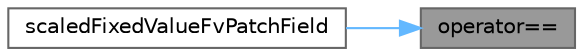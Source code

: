 digraph "operator=="
{
 // LATEX_PDF_SIZE
  bgcolor="transparent";
  edge [fontname=Helvetica,fontsize=10,labelfontname=Helvetica,labelfontsize=10];
  node [fontname=Helvetica,fontsize=10,shape=box,height=0.2,width=0.4];
  rankdir="RL";
  Node1 [id="Node000001",label="operator==",height=0.2,width=0.4,color="gray40", fillcolor="grey60", style="filled", fontcolor="black",tooltip=" "];
  Node1 -> Node2 [id="edge1_Node000001_Node000002",dir="back",color="steelblue1",style="solid",tooltip=" "];
  Node2 [id="Node000002",label="scaledFixedValueFvPatchField",height=0.2,width=0.4,color="grey40", fillcolor="white", style="filled",URL="$classFoam_1_1scaledFixedValueFvPatchField.html#a1368860c9e13e404a645ffa5469eea4d",tooltip=" "];
}
